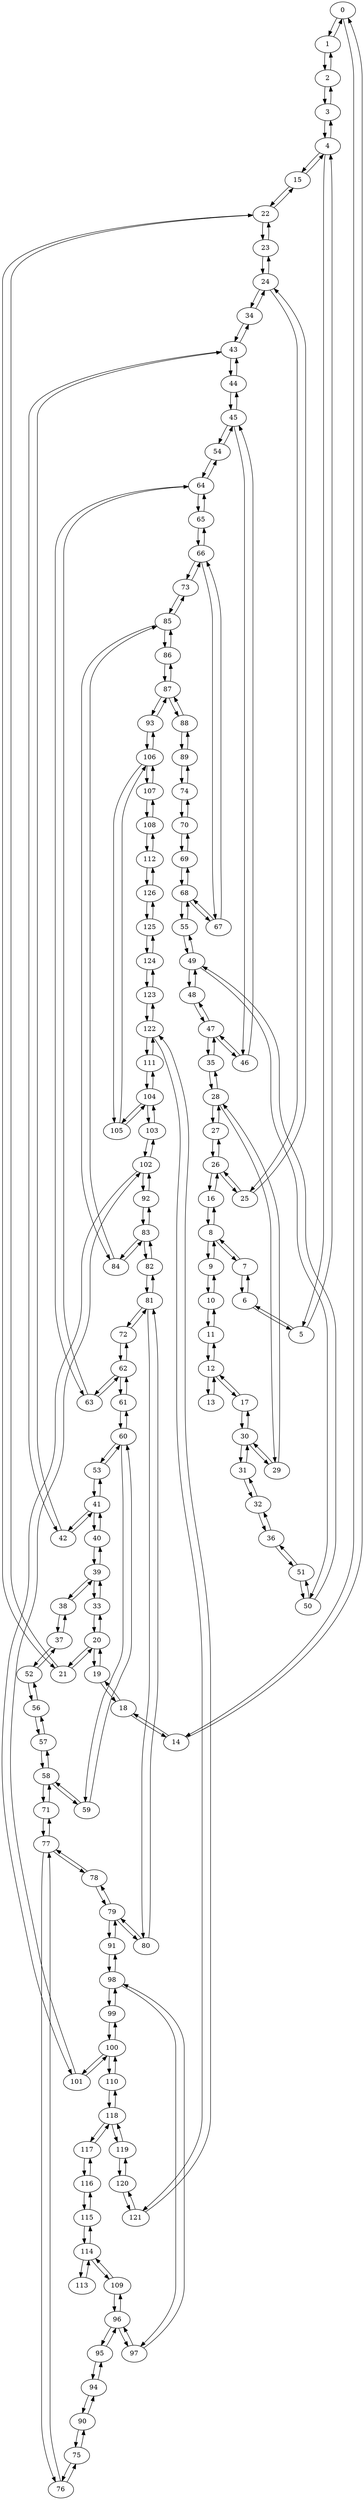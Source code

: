 strict digraph "CNOT error" {
	0 -> 1	["CNOT error"=0.00372];
	0 -> 14	["CNOT error"=0.261];
	1 -> 0	["CNOT error"=0.00372];
	1 -> 2	["CNOT error"=0.00571];
	14 -> 0	["CNOT error"=0.261];
	14 -> 18	["CNOT error"=0.05496];
	2 -> 1	["CNOT error"=0.00571];
	2 -> 3	["CNOT error"=0.00821];
	3 -> 2	["CNOT error"=0.00821];
	3 -> 4	["CNOT error"=0.00913];
	4 -> 3	["CNOT error"=0.00913];
	4 -> 5	["CNOT error"=0.00757];
	4 -> 15	["CNOT error"=0.00811];
	5 -> 4	["CNOT error"=0.00757];
	5 -> 6	["CNOT error"=0.00429];
	15 -> 4	["CNOT error"=0.00811];
	15 -> 22	["CNOT error"=0.01245];
	6 -> 5	["CNOT error"=0.00429];
	6 -> 7	["CNOT error"=0.01248];
	7 -> 6	["CNOT error"=0.01248];
	7 -> 8	["CNOT error"=0.01465];
	8 -> 7	["CNOT error"=0.01465];
	8 -> 9	["CNOT error"=0.02694];
	8 -> 16	["CNOT error"=0.00838];
	9 -> 8	["CNOT error"=0.02694];
	9 -> 10	["CNOT error"=0.00917];
	16 -> 8	["CNOT error"=0.00838];
	16 -> 26	["CNOT error"=0.00673];
	10 -> 9	["CNOT error"=0.00917];
	10 -> 11	["CNOT error"=0.01231];
	11 -> 10	["CNOT error"=0.01231];
	11 -> 12	["CNOT error"=0.01267];
	12 -> 11	["CNOT error"=0.01267];
	12 -> 17	["CNOT error"=0.01195];
	12 -> 13	["CNOT error"=0.0062];
	17 -> 12	["CNOT error"=0.01195];
	17 -> 30	["CNOT error"=0.01615];
	13 -> 12	["CNOT error"=0.0062];
	18 -> 14	["CNOT error"=0.05496];
	18 -> 19	["CNOT error"=0.02532];
	22 -> 15	["CNOT error"=0.01245];
	22 -> 21	["CNOT error"=0.00668];
	22 -> 23	["CNOT error"=0.02635];
	26 -> 16	["CNOT error"=0.00673];
	26 -> 25	["CNOT error"=0.00893];
	26 -> 27	["CNOT error"=0.00944];
	30 -> 17	["CNOT error"=0.01615];
	30 -> 29	["CNOT error"=0.01327];
	30 -> 31	["CNOT error"=0.01276];
	19 -> 18	["CNOT error"=0.02532];
	19 -> 20	["CNOT error"=0.00713];
	20 -> 19	["CNOT error"=0.00713];
	20 -> 33	["CNOT error"=0.00964];
	20 -> 21	["CNOT error"=0.01467];
	33 -> 20	["CNOT error"=0.00964];
	33 -> 39	["CNOT error"=0.00968];
	21 -> 22	["CNOT error"=0.00668];
	21 -> 20	["CNOT error"=0.01467];
	23 -> 22	["CNOT error"=0.02635];
	23 -> 24	["CNOT error"=0.02502];
	24 -> 23	["CNOT error"=0.02502];
	24 -> 25	["CNOT error"=0.00769];
	24 -> 34	["CNOT error"=0.00905];
	25 -> 26	["CNOT error"=0.00893];
	25 -> 24	["CNOT error"=0.00769];
	34 -> 24	["CNOT error"=0.00905];
	34 -> 43	["CNOT error"=0.00847];
	27 -> 26	["CNOT error"=0.00944];
	27 -> 28	["CNOT error"=0.01285];
	28 -> 27	["CNOT error"=0.01285];
	28 -> 35	["CNOT error"=0.01344];
	28 -> 29	["CNOT error"=0.0146];
	35 -> 28	["CNOT error"=0.01344];
	35 -> 47	["CNOT error"=0.01423];
	29 -> 30	["CNOT error"=0.01327];
	29 -> 28	["CNOT error"=0.0146];
	31 -> 30	["CNOT error"=0.01276];
	31 -> 32	["CNOT error"=0.00742];
	32 -> 31	["CNOT error"=0.00742];
	32 -> 36	["CNOT error"=0.00511];
	36 -> 32	["CNOT error"=0.00511];
	36 -> 51	["CNOT error"=0.00557];
	39 -> 33	["CNOT error"=0.00968];
	39 -> 38	["CNOT error"=0.01304];
	39 -> 40	["CNOT error"=0.01353];
	43 -> 34	["CNOT error"=0.00847];
	43 -> 42	["CNOT error"=0.00738];
	43 -> 44	["CNOT error"=0.00695];
	47 -> 35	["CNOT error"=0.01423];
	47 -> 46	["CNOT error"=0.01003];
	47 -> 48	["CNOT error"=0.0169];
	51 -> 36	["CNOT error"=0.00557];
	51 -> 50	["CNOT error"=0.01502];
	37 -> 38	["CNOT error"=0.01216];
	37 -> 52	["CNOT error"=0.01073];
	38 -> 39	["CNOT error"=0.01304];
	38 -> 37	["CNOT error"=0.01216];
	52 -> 37	["CNOT error"=0.01073];
	52 -> 56	["CNOT error"=0.00887];
	40 -> 39	["CNOT error"=0.01353];
	40 -> 41	["CNOT error"=0.01227];
	41 -> 40	["CNOT error"=0.01227];
	41 -> 42	["CNOT error"=0.0073];
	41 -> 53	["CNOT error"=0.00359];
	42 -> 43	["CNOT error"=0.00738];
	42 -> 41	["CNOT error"=0.0073];
	53 -> 41	["CNOT error"=0.00359];
	53 -> 60	["CNOT error"=0.00633];
	44 -> 43	["CNOT error"=0.00695];
	44 -> 45	["CNOT error"=0.00857];
	45 -> 44	["CNOT error"=0.00857];
	45 -> 54	["CNOT error"=0.00984];
	45 -> 46	["CNOT error"=0.00911];
	54 -> 45	["CNOT error"=0.00984];
	54 -> 64	["CNOT error"=0.01339];
	46 -> 47	["CNOT error"=0.01003];
	46 -> 45	["CNOT error"=0.00911];
	48 -> 47	["CNOT error"=0.0169];
	48 -> 49	["CNOT error"=0.00506];
	49 -> 48	["CNOT error"=0.00506];
	49 -> 55	["CNOT error"=0.00895];
	49 -> 50	["CNOT error"=0.01485];
	55 -> 49	["CNOT error"=0.00895];
	55 -> 68	["CNOT error"=0.02502];
	50 -> 51	["CNOT error"=0.01502];
	50 -> 49	["CNOT error"=0.01485];
	56 -> 52	["CNOT error"=0.00887];
	56 -> 57	["CNOT error"=0.01755];
	60 -> 53	["CNOT error"=0.00633];
	60 -> 59	["CNOT error"=0.01205];
	60 -> 61	["CNOT error"=0.0125];
	64 -> 54	["CNOT error"=0.01339];
	64 -> 63	["CNOT error"=0.01228];
	64 -> 65	["CNOT error"=0.01788];
	68 -> 55	["CNOT error"=0.02502];
	68 -> 67	["CNOT error"=0.0212];
	68 -> 69	["CNOT error"=0.02144];
	57 -> 56	["CNOT error"=0.01755];
	57 -> 58	["CNOT error"=0.01322];
	58 -> 57	["CNOT error"=0.01322];
	58 -> 59	["CNOT error"=0.01403];
	58 -> 71	["CNOT error"=0.01913];
	59 -> 60	["CNOT error"=0.01205];
	59 -> 58	["CNOT error"=0.01403];
	71 -> 58	["CNOT error"=0.01913];
	71 -> 77	["CNOT error"=0.01335];
	61 -> 60	["CNOT error"=0.0125];
	61 -> 62	["CNOT error"=0.00803];
	62 -> 61	["CNOT error"=0.00803];
	62 -> 72	["CNOT error"=0.00804];
	62 -> 63	["CNOT error"=0.02176];
	72 -> 62	["CNOT error"=0.00804];
	72 -> 81	["CNOT error"=0.00753];
	63 -> 64	["CNOT error"=0.01228];
	63 -> 62	["CNOT error"=0.02176];
	65 -> 64	["CNOT error"=0.01788];
	65 -> 66	["CNOT error"=0.0159];
	66 -> 65	["CNOT error"=0.0159];
	66 -> 73	["CNOT error"=0.01994];
	66 -> 67	["CNOT error"=0.08935];
	73 -> 66	["CNOT error"=0.01994];
	73 -> 85	["CNOT error"=0.01319];
	67 -> 68	["CNOT error"=0.0212];
	67 -> 66	["CNOT error"=0.08935];
	69 -> 68	["CNOT error"=0.02144];
	69 -> 70	["CNOT error"=0.00756];
	70 -> 69	["CNOT error"=0.00756];
	70 -> 74	["CNOT error"=0.00598];
	74 -> 70	["CNOT error"=0.00598];
	74 -> 89	["CNOT error"=0.00854];
	77 -> 71	["CNOT error"=0.01335];
	77 -> 76	["CNOT error"=0.00764];
	77 -> 78	["CNOT error"=0.01066];
	81 -> 72	["CNOT error"=0.00753];
	81 -> 80	["CNOT error"=0.01134];
	81 -> 82	["CNOT error"=0.00846];
	85 -> 73	["CNOT error"=0.01319];
	85 -> 84	["CNOT error"=0.00815];
	85 -> 86	["CNOT error"=0.03984];
	89 -> 74	["CNOT error"=0.00854];
	89 -> 88	["CNOT error"=0.01947];
	75 -> 90	["CNOT error"=0.00839];
	75 -> 76	["CNOT error"=0.01036];
	90 -> 75	["CNOT error"=0.00839];
	90 -> 94	["CNOT error"=0.00867];
	76 -> 77	["CNOT error"=0.00764];
	76 -> 75	["CNOT error"=0.01036];
	78 -> 77	["CNOT error"=0.01066];
	78 -> 79	["CNOT error"=0.00994];
	79 -> 78	["CNOT error"=0.00994];
	79 -> 91	["CNOT error"=0.01062];
	79 -> 80	["CNOT error"=0.01478];
	91 -> 79	["CNOT error"=0.01062];
	91 -> 98	["CNOT error"=0.01206];
	80 -> 81	["CNOT error"=0.01134];
	80 -> 79	["CNOT error"=0.01478];
	82 -> 81	["CNOT error"=0.00846];
	82 -> 83	["CNOT error"=0.00873];
	83 -> 82	["CNOT error"=0.00873];
	83 -> 84	["CNOT error"=0.00945];
	83 -> 92	["CNOT error"=0.00835];
	84 -> 85	["CNOT error"=0.00815];
	84 -> 83	["CNOT error"=0.00945];
	92 -> 83	["CNOT error"=0.00835];
	92 -> 102	["CNOT error"=0.01004];
	86 -> 85	["CNOT error"=0.03984];
	86 -> 87	["CNOT error"=0.09963];
	87 -> 86	["CNOT error"=0.09963];
	87 -> 93	["CNOT error"=0.01338];
	87 -> 88	["CNOT error"=0.01187];
	93 -> 87	["CNOT error"=0.01338];
	93 -> 106	["CNOT error"=0.00667];
	88 -> 89	["CNOT error"=0.01947];
	88 -> 87	["CNOT error"=0.01187];
	94 -> 90	["CNOT error"=0.00867];
	94 -> 95	["CNOT error"=0.02525];
	98 -> 91	["CNOT error"=0.01206];
	98 -> 97	["CNOT error"=0.00974];
	98 -> 99	["CNOT error"=0.01608];
	102 -> 92	["CNOT error"=0.01004];
	102 -> 101	["CNOT error"=0.00982];
	102 -> 103	["CNOT error"=0.01256];
	106 -> 93	["CNOT error"=0.00667];
	106 -> 105	["CNOT error"=0.00877];
	106 -> 107	["CNOT error"=0.0119];
	95 -> 94	["CNOT error"=0.02525];
	95 -> 96	["CNOT error"=0.00856];
	96 -> 95	["CNOT error"=0.00856];
	96 -> 97	["CNOT error"=0.01376];
	96 -> 109	["CNOT error"=0.01069];
	97 -> 98	["CNOT error"=0.00974];
	97 -> 96	["CNOT error"=0.01376];
	109 -> 96	["CNOT error"=0.01069];
	109 -> 114	["CNOT error"=0.00995];
	99 -> 98	["CNOT error"=0.01608];
	99 -> 100	["CNOT error"=0.01199];
	100 -> 99	["CNOT error"=0.01199];
	100 -> 101	["CNOT error"=0.00656];
	100 -> 110	["CNOT error"=0.00958];
	101 -> 102	["CNOT error"=0.00982];
	101 -> 100	["CNOT error"=0.00656];
	110 -> 100	["CNOT error"=0.00958];
	110 -> 118	["CNOT error"=0.01016];
	103 -> 102	["CNOT error"=0.01256];
	103 -> 104	["CNOT error"=0.01361];
	104 -> 103	["CNOT error"=0.01361];
	104 -> 105	["CNOT error"=0.0275];
	104 -> 111	["CNOT error"=0.01342];
	105 -> 106	["CNOT error"=0.00877];
	105 -> 104	["CNOT error"=0.0275];
	111 -> 104	["CNOT error"=0.01342];
	111 -> 122	["CNOT error"=0.02288];
	107 -> 106	["CNOT error"=0.0119];
	107 -> 108	["CNOT error"=0.00795];
	108 -> 107	["CNOT error"=0.00795];
	108 -> 112	["CNOT error"=0.00771];
	112 -> 108	["CNOT error"=0.00771];
	112 -> 126	["CNOT error"=0.01081];
	114 -> 109	["CNOT error"=0.00995];
	114 -> 113	["CNOT error"=0.02876];
	114 -> 115	["CNOT error"=0.00616];
	118 -> 110	["CNOT error"=0.01016];
	118 -> 117	["CNOT error"=0.00523];
	118 -> 119	["CNOT error"=0.00626];
	122 -> 111	["CNOT error"=0.02288];
	122 -> 121	["CNOT error"=0.01227];
	122 -> 123	["CNOT error"=0.00751];
	126 -> 112	["CNOT error"=0.01081];
	126 -> 125	["CNOT error"=0.00906];
	113 -> 114	["CNOT error"=0.02876];
	115 -> 114	["CNOT error"=0.00616];
	115 -> 116	["CNOT error"=0.00754];
	116 -> 115	["CNOT error"=0.00754];
	116 -> 117	["CNOT error"=0.00696];
	117 -> 118	["CNOT error"=0.00523];
	117 -> 116	["CNOT error"=0.00696];
	119 -> 118	["CNOT error"=0.00626];
	119 -> 120	["CNOT error"=0.00545];
	120 -> 119	["CNOT error"=0.00545];
	120 -> 121	["CNOT error"=0.00772];
	121 -> 122	["CNOT error"=0.01227];
	121 -> 120	["CNOT error"=0.00772];
	123 -> 122	["CNOT error"=0.00751];
	123 -> 124	["CNOT error"=0.01196];
	124 -> 123	["CNOT error"=0.01196];
	124 -> 125	["CNOT error"=0.01222];
	125 -> 126	["CNOT error"=0.00906];
	125 -> 124	["CNOT error"=0.01222];
}
